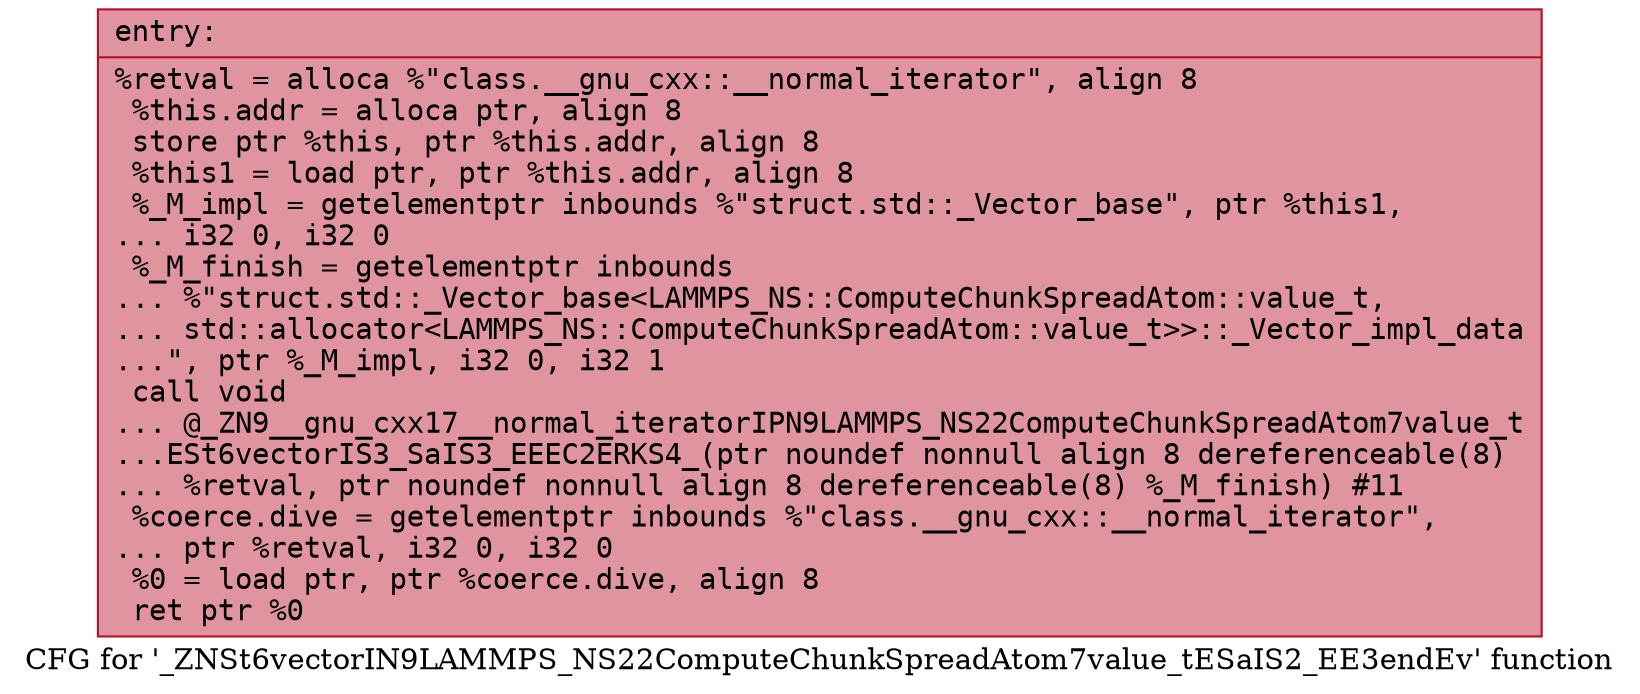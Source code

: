digraph "CFG for '_ZNSt6vectorIN9LAMMPS_NS22ComputeChunkSpreadAtom7value_tESaIS2_EE3endEv' function" {
	label="CFG for '_ZNSt6vectorIN9LAMMPS_NS22ComputeChunkSpreadAtom7value_tESaIS2_EE3endEv' function";

	Node0x55a89642b0e0 [shape=record,color="#b70d28ff", style=filled, fillcolor="#b70d2870" fontname="Courier",label="{entry:\l|  %retval = alloca %\"class.__gnu_cxx::__normal_iterator\", align 8\l  %this.addr = alloca ptr, align 8\l  store ptr %this, ptr %this.addr, align 8\l  %this1 = load ptr, ptr %this.addr, align 8\l  %_M_impl = getelementptr inbounds %\"struct.std::_Vector_base\", ptr %this1,\l... i32 0, i32 0\l  %_M_finish = getelementptr inbounds\l... %\"struct.std::_Vector_base\<LAMMPS_NS::ComputeChunkSpreadAtom::value_t,\l... std::allocator\<LAMMPS_NS::ComputeChunkSpreadAtom::value_t\>\>::_Vector_impl_data\l...\", ptr %_M_impl, i32 0, i32 1\l  call void\l... @_ZN9__gnu_cxx17__normal_iteratorIPN9LAMMPS_NS22ComputeChunkSpreadAtom7value_t\l...ESt6vectorIS3_SaIS3_EEEC2ERKS4_(ptr noundef nonnull align 8 dereferenceable(8)\l... %retval, ptr noundef nonnull align 8 dereferenceable(8) %_M_finish) #11\l  %coerce.dive = getelementptr inbounds %\"class.__gnu_cxx::__normal_iterator\",\l... ptr %retval, i32 0, i32 0\l  %0 = load ptr, ptr %coerce.dive, align 8\l  ret ptr %0\l}"];
}
